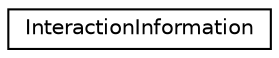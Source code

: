 digraph "Graphical Class Hierarchy"
{
 // LATEX_PDF_SIZE
  edge [fontname="Helvetica",fontsize="10",labelfontname="Helvetica",labelfontsize="10"];
  node [fontname="Helvetica",fontsize="10",shape=record];
  rankdir="LR";
  Node0 [label="InteractionInformation",height=0.2,width=0.4,color="black", fillcolor="white", style="filled",URL="$classInteractionInformation.html",tooltip=" "];
}
